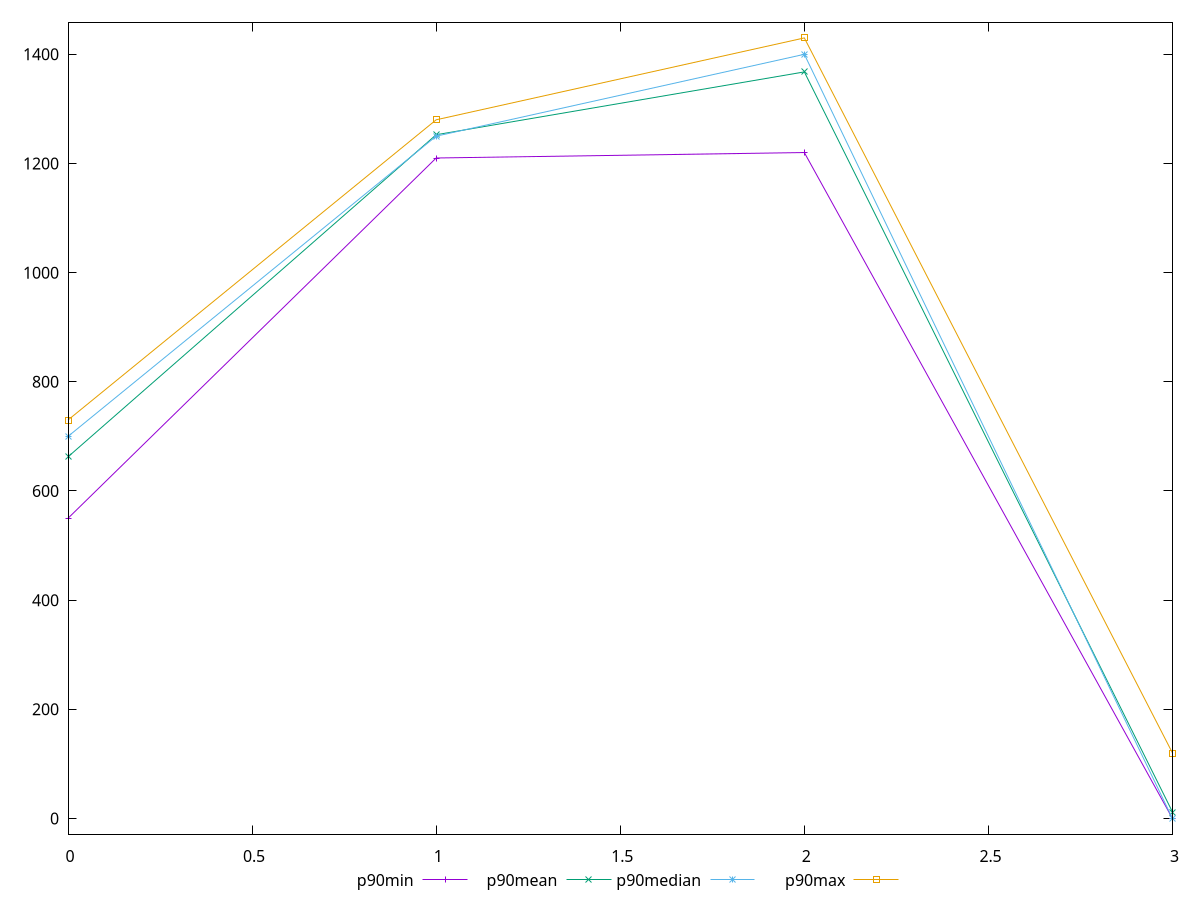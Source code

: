 reset

$p90Min <<EOF
0 550
1 1210
2 1220
3 0
EOF

$p90Mean <<EOF
0 662.5531914893617
1 1252.659574468085
2 1367.741935483871
3 11.914893617021276
EOF

$p90Median <<EOF
0 700
1 1250
2 1400
3 0
EOF

$p90Max <<EOF
0 730
1 1280
2 1430
3 120
EOF

set key outside below
set xrange [0:3]
set yrange [-28.6:1458.6]
set trange [-28.6:1458.6]
set terminal svg size 640, 560 enhanced background rgb 'white'
set output "reports/report_00030_2021-02-24T20-42-31.540Z/uses-http2/progression/value.svg"

plot $p90Min title "p90min" with linespoints, \
     $p90Mean title "p90mean" with linespoints, \
     $p90Median title "p90median" with linespoints, \
     $p90Max title "p90max" with linespoints

reset
